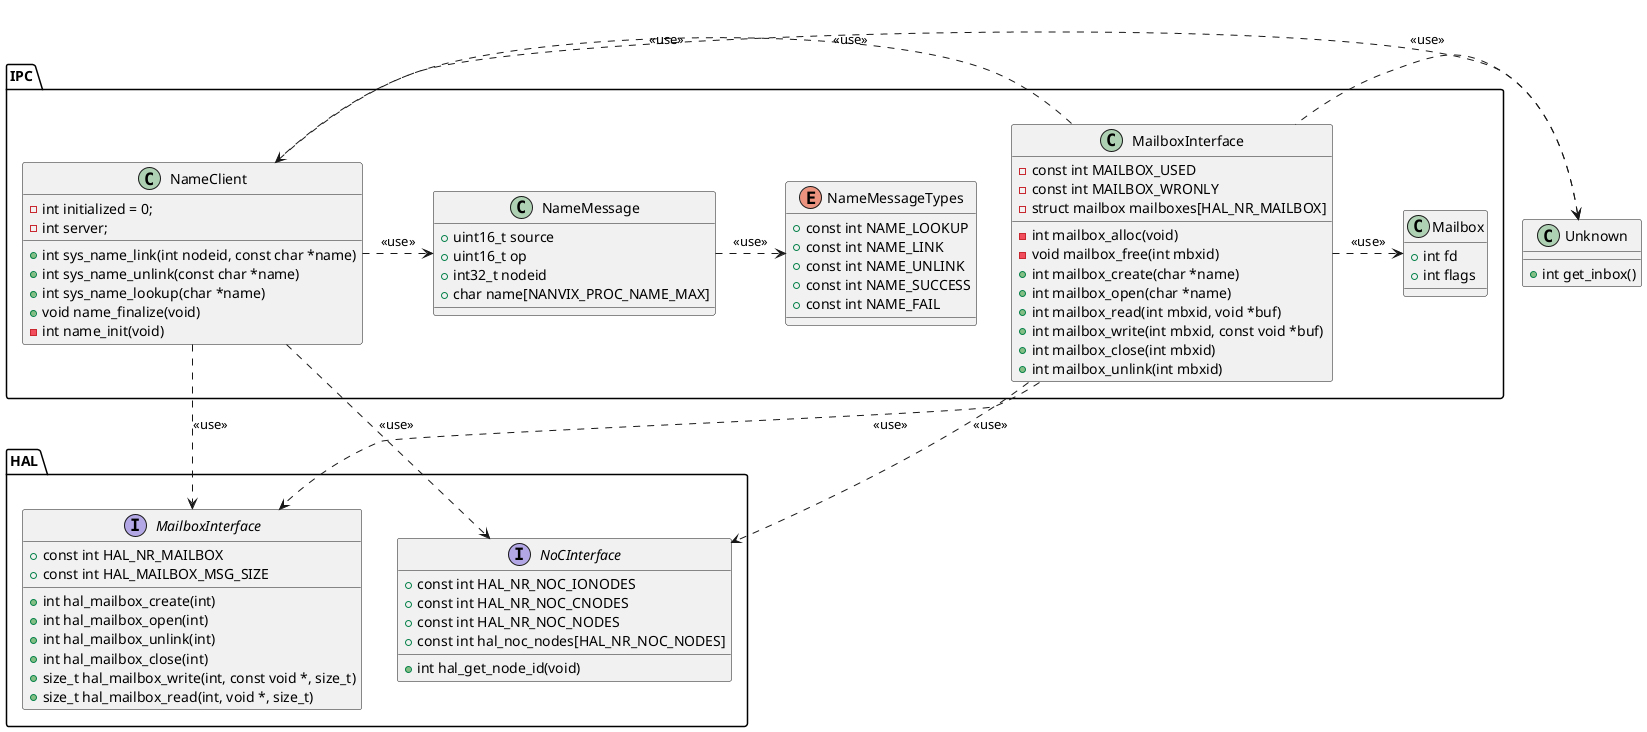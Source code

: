 @startuml

namespace HAL {

	interface HAL.MailboxInterface {
		+ const int HAL_NR_MAILBOX
		+ const int HAL_MAILBOX_MSG_SIZE
		+ int hal_mailbox_create(int)
		+ int hal_mailbox_open(int)
		+ int hal_mailbox_unlink(int)
		+ int hal_mailbox_close(int)
		+ size_t hal_mailbox_write(int, const void *, size_t)
		+ size_t hal_mailbox_read(int, void *, size_t)
	}

	interface HAL.NoCInterface {
		+ const int HAL_NR_NOC_IONODES
		+ const int HAL_NR_NOC_CNODES
		+ const int HAL_NR_NOC_NODES
		+ const int hal_noc_nodes[HAL_NR_NOC_NODES]
		+ int hal_get_node_id(void)
	}
}

class Unknown {
	+ int get_inbox()
}

namespace IPC {
	class NameClient {
		+ int sys_name_link(int nodeid, const char *name)
		+ int sys_name_unlink(const char *name)
		+ int sys_name_lookup(char *name)
		+ void name_finalize(void)
		- int name_init(void)
		- int initialized = 0;
		- int server;
	}

	class NameMessage {
		+ uint16_t source
		+ uint16_t op
		+ int32_t nodeid
		+ char name[NANVIX_PROC_NAME_MAX]
	}

	enum NameMessageTypes {
		+ const int NAME_LOOKUP
		+ const int NAME_LINK
		+ const int NAME_UNLINK
		+ const int NAME_SUCCESS
		+ const int NAME_FAIL
	}

	class Mailbox {
		+ int fd
		+ int flags
	}

	class MailboxInterface {
		- const int MAILBOX_USED
		- const int MAILBOX_WRONLY
		- struct mailbox mailboxes[HAL_NR_MAILBOX]
		- int mailbox_alloc(void)
		- void mailbox_free(int mbxid)
		+ int mailbox_create(char *name)
		+ int mailbox_open(char *name)
		+ int mailbox_read(int mbxid, void *buf)
		+ int mailbox_write(int mbxid, const void *buf)
		+ int mailbox_close(int mbxid)
		+ int mailbox_unlink(int mbxid)
	}

	IPC.NameMessage  .> IPC.NameMessageTypes : <<use>>
	IPC.NameClient   .> IPC.NameMessage      : <<use>>
	IPC.NameClient  ..> HAL.NoCInterface     : <<use>>
	IPC.NameClient  ..> HAL.MailboxInterface : <<use>>

	IPC.MailboxInterface   .> IPC.Mailbox           : <<use>>
	IPC.MailboxInterface   .> HAL.MailboxInterface  : <<use>>
	IPC.MailboxInterface   .> HAL.NoCInterface      : <<use>>
	IPC.MailboxInterface   .> NameClient            : <<use>>
}

Unknown <. IPC.NameClient           : <<use>>
Unknown <. IPC.MailboxInterface     : <<use>>

@enduml

